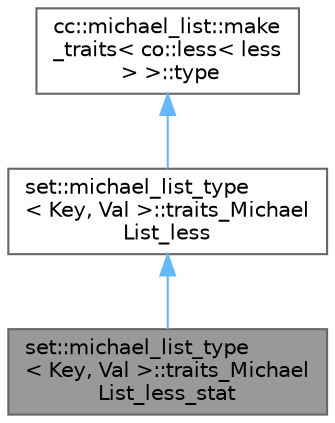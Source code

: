 digraph "set::michael_list_type&lt; Key, Val &gt;::traits_MichaelList_less_stat"
{
 // LATEX_PDF_SIZE
  bgcolor="transparent";
  edge [fontname=Helvetica,fontsize=10,labelfontname=Helvetica,labelfontsize=10];
  node [fontname=Helvetica,fontsize=10,shape=box,height=0.2,width=0.4];
  Node1 [id="Node000001",label="set::michael_list_type\l\< Key, Val \>::traits_Michael\lList_less_stat",height=0.2,width=0.4,color="gray40", fillcolor="grey60", style="filled", fontcolor="black",tooltip=" "];
  Node2 -> Node1 [id="edge3_Node000001_Node000002",dir="back",color="steelblue1",style="solid",tooltip=" "];
  Node2 [id="Node000002",label="set::michael_list_type\l\< Key, Val \>::traits_Michael\lList_less",height=0.2,width=0.4,color="gray40", fillcolor="white", style="filled",URL="$structset_1_1michael__list__type_1_1traits___michael_list__less.html",tooltip=" "];
  Node3 -> Node2 [id="edge4_Node000002_Node000003",dir="back",color="steelblue1",style="solid",tooltip=" "];
  Node3 [id="Node000003",label="cc::michael_list::make\l_traits\< co::less\< less\l \> \>::type",height=0.2,width=0.4,color="gray40", fillcolor="white", style="filled",tooltip=" "];
}
